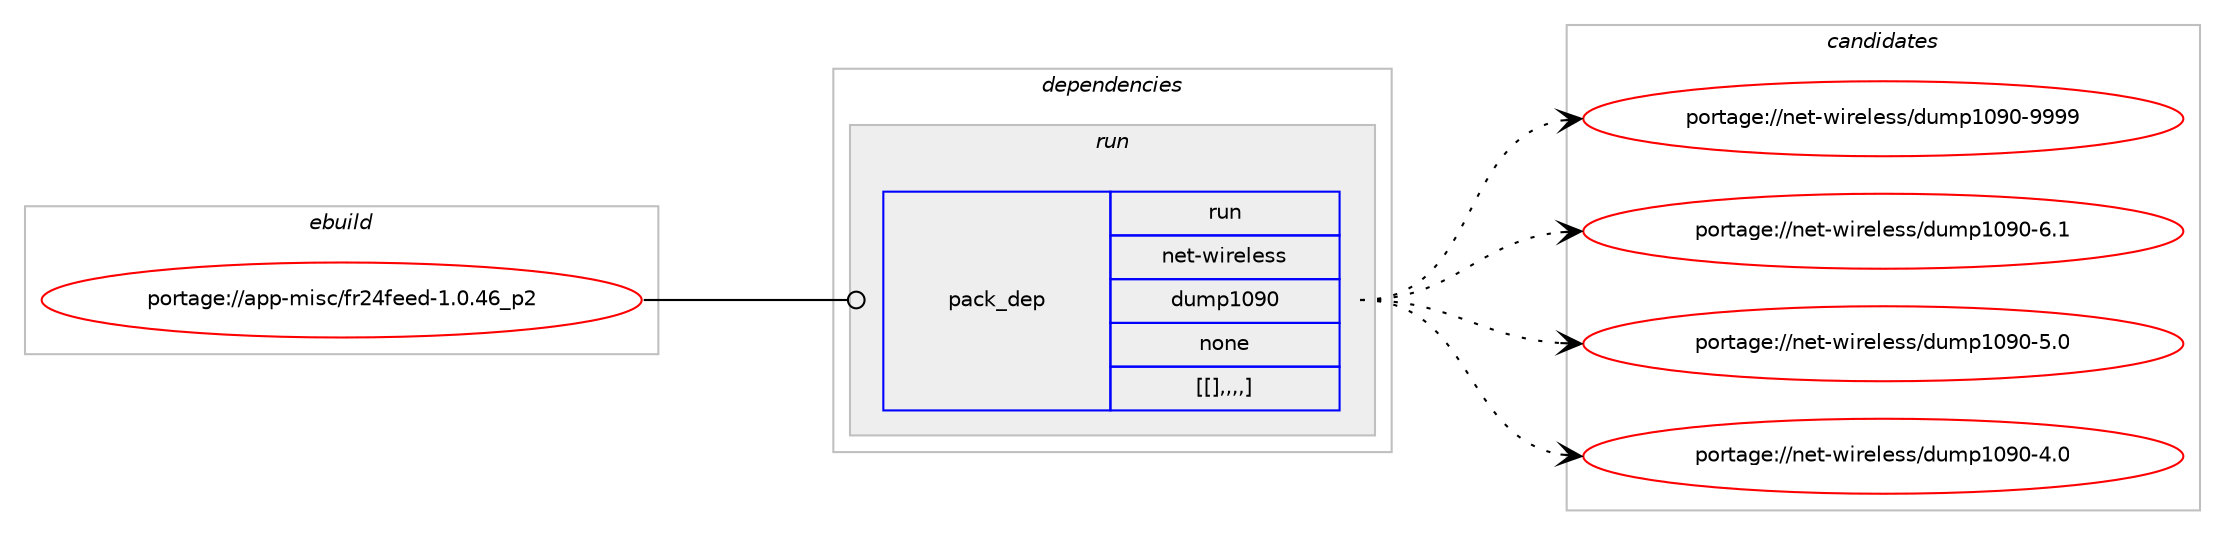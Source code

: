 digraph prolog {

# *************
# Graph options
# *************

newrank=true;
concentrate=true;
compound=true;
graph [rankdir=LR,fontname=Helvetica,fontsize=10,ranksep=1.5];#, ranksep=2.5, nodesep=0.2];
edge  [arrowhead=vee];
node  [fontname=Helvetica,fontsize=10];

# **********
# The ebuild
# **********

subgraph cluster_leftcol {
color=gray;
label=<<i>ebuild</i>>;
id [label="portage://app-misc/fr24feed-1.0.46_p2", color=red, width=4, href="../app-misc/fr24feed-1.0.46_p2.svg"];
}

# ****************
# The dependencies
# ****************

subgraph cluster_midcol {
color=gray;
label=<<i>dependencies</i>>;
subgraph cluster_compile {
fillcolor="#eeeeee";
style=filled;
label=<<i>compile</i>>;
}
subgraph cluster_compileandrun {
fillcolor="#eeeeee";
style=filled;
label=<<i>compile and run</i>>;
}
subgraph cluster_run {
fillcolor="#eeeeee";
style=filled;
label=<<i>run</i>>;
subgraph pack28984 {
dependency41475 [label=<<TABLE BORDER="0" CELLBORDER="1" CELLSPACING="0" CELLPADDING="4" WIDTH="220"><TR><TD ROWSPAN="6" CELLPADDING="30">pack_dep</TD></TR><TR><TD WIDTH="110">run</TD></TR><TR><TD>net-wireless</TD></TR><TR><TD>dump1090</TD></TR><TR><TD>none</TD></TR><TR><TD>[[],,,,]</TD></TR></TABLE>>, shape=none, color=blue];
}
id:e -> dependency41475:w [weight=20,style="solid",arrowhead="odot"];
}
}

# **************
# The candidates
# **************

subgraph cluster_choices {
rank=same;
color=gray;
label=<<i>candidates</i>>;

subgraph choice28984 {
color=black;
nodesep=1;
choice1101011164511910511410110810111511547100117109112494857484557575757 [label="portage://net-wireless/dump1090-9999", color=red, width=4,href="../net-wireless/dump1090-9999.svg"];
choice11010111645119105114101108101115115471001171091124948574845544649 [label="portage://net-wireless/dump1090-6.1", color=red, width=4,href="../net-wireless/dump1090-6.1.svg"];
choice11010111645119105114101108101115115471001171091124948574845534648 [label="portage://net-wireless/dump1090-5.0", color=red, width=4,href="../net-wireless/dump1090-5.0.svg"];
choice11010111645119105114101108101115115471001171091124948574845524648 [label="portage://net-wireless/dump1090-4.0", color=red, width=4,href="../net-wireless/dump1090-4.0.svg"];
dependency41475:e -> choice1101011164511910511410110810111511547100117109112494857484557575757:w [style=dotted,weight="100"];
dependency41475:e -> choice11010111645119105114101108101115115471001171091124948574845544649:w [style=dotted,weight="100"];
dependency41475:e -> choice11010111645119105114101108101115115471001171091124948574845534648:w [style=dotted,weight="100"];
dependency41475:e -> choice11010111645119105114101108101115115471001171091124948574845524648:w [style=dotted,weight="100"];
}
}

}
